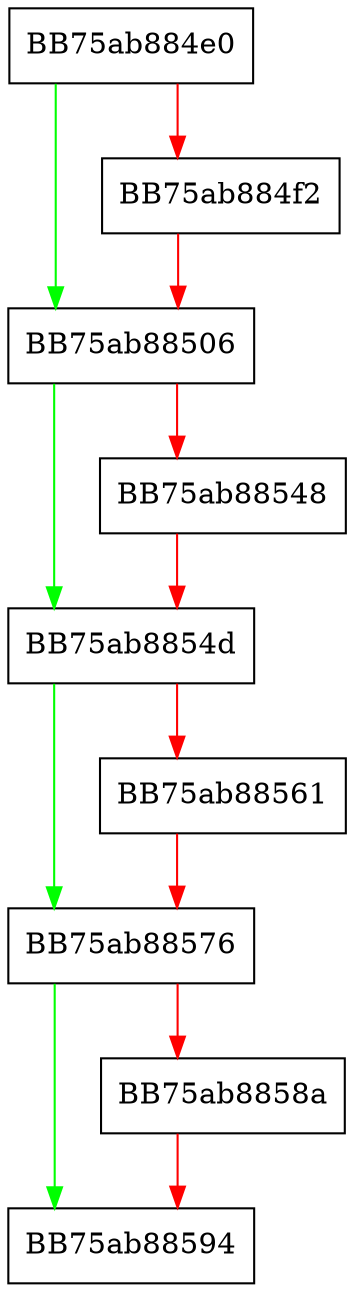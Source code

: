 digraph PUA_appmap_cleanup {
  node [shape="box"];
  graph [splines=ortho];
  BB75ab884e0 -> BB75ab88506 [color="green"];
  BB75ab884e0 -> BB75ab884f2 [color="red"];
  BB75ab884f2 -> BB75ab88506 [color="red"];
  BB75ab88506 -> BB75ab8854d [color="green"];
  BB75ab88506 -> BB75ab88548 [color="red"];
  BB75ab88548 -> BB75ab8854d [color="red"];
  BB75ab8854d -> BB75ab88576 [color="green"];
  BB75ab8854d -> BB75ab88561 [color="red"];
  BB75ab88561 -> BB75ab88576 [color="red"];
  BB75ab88576 -> BB75ab88594 [color="green"];
  BB75ab88576 -> BB75ab8858a [color="red"];
  BB75ab8858a -> BB75ab88594 [color="red"];
}